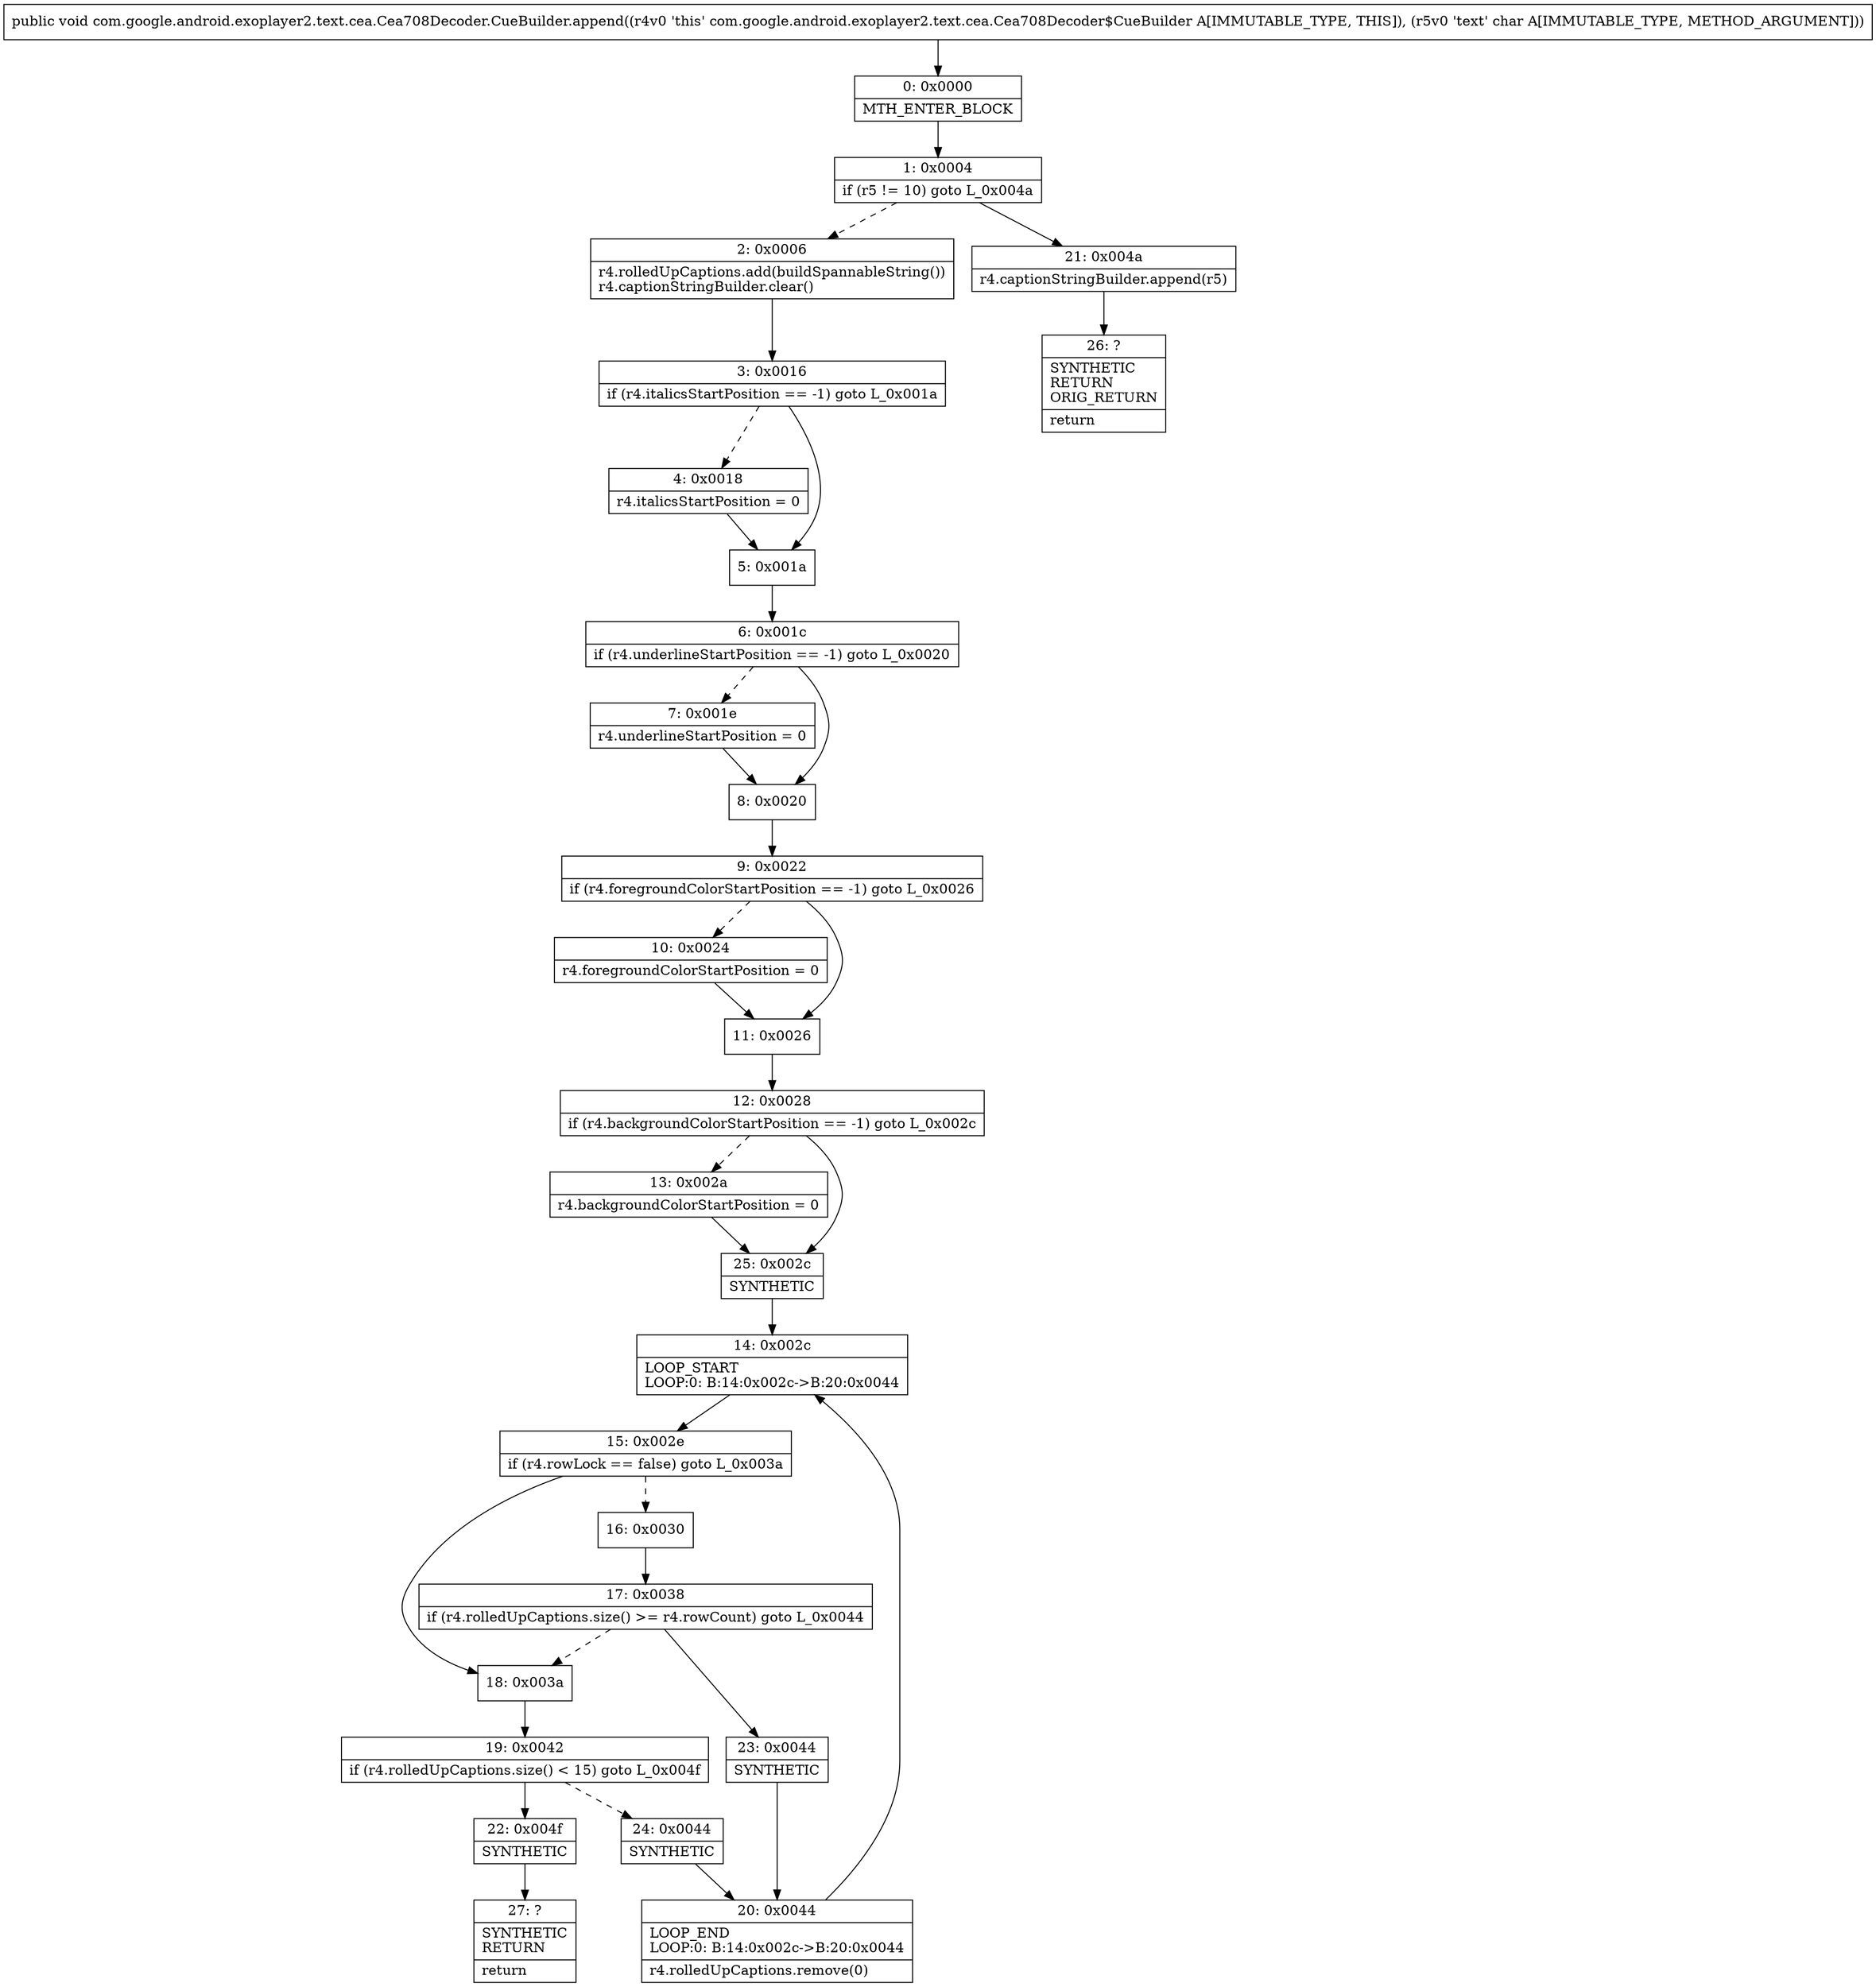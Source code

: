 digraph "CFG forcom.google.android.exoplayer2.text.cea.Cea708Decoder.CueBuilder.append(C)V" {
Node_0 [shape=record,label="{0\:\ 0x0000|MTH_ENTER_BLOCK\l}"];
Node_1 [shape=record,label="{1\:\ 0x0004|if (r5 != 10) goto L_0x004a\l}"];
Node_2 [shape=record,label="{2\:\ 0x0006|r4.rolledUpCaptions.add(buildSpannableString())\lr4.captionStringBuilder.clear()\l}"];
Node_3 [shape=record,label="{3\:\ 0x0016|if (r4.italicsStartPosition == \-1) goto L_0x001a\l}"];
Node_4 [shape=record,label="{4\:\ 0x0018|r4.italicsStartPosition = 0\l}"];
Node_5 [shape=record,label="{5\:\ 0x001a}"];
Node_6 [shape=record,label="{6\:\ 0x001c|if (r4.underlineStartPosition == \-1) goto L_0x0020\l}"];
Node_7 [shape=record,label="{7\:\ 0x001e|r4.underlineStartPosition = 0\l}"];
Node_8 [shape=record,label="{8\:\ 0x0020}"];
Node_9 [shape=record,label="{9\:\ 0x0022|if (r4.foregroundColorStartPosition == \-1) goto L_0x0026\l}"];
Node_10 [shape=record,label="{10\:\ 0x0024|r4.foregroundColorStartPosition = 0\l}"];
Node_11 [shape=record,label="{11\:\ 0x0026}"];
Node_12 [shape=record,label="{12\:\ 0x0028|if (r4.backgroundColorStartPosition == \-1) goto L_0x002c\l}"];
Node_13 [shape=record,label="{13\:\ 0x002a|r4.backgroundColorStartPosition = 0\l}"];
Node_14 [shape=record,label="{14\:\ 0x002c|LOOP_START\lLOOP:0: B:14:0x002c\-\>B:20:0x0044\l}"];
Node_15 [shape=record,label="{15\:\ 0x002e|if (r4.rowLock == false) goto L_0x003a\l}"];
Node_16 [shape=record,label="{16\:\ 0x0030}"];
Node_17 [shape=record,label="{17\:\ 0x0038|if (r4.rolledUpCaptions.size() \>= r4.rowCount) goto L_0x0044\l}"];
Node_18 [shape=record,label="{18\:\ 0x003a}"];
Node_19 [shape=record,label="{19\:\ 0x0042|if (r4.rolledUpCaptions.size() \< 15) goto L_0x004f\l}"];
Node_20 [shape=record,label="{20\:\ 0x0044|LOOP_END\lLOOP:0: B:14:0x002c\-\>B:20:0x0044\l|r4.rolledUpCaptions.remove(0)\l}"];
Node_21 [shape=record,label="{21\:\ 0x004a|r4.captionStringBuilder.append(r5)\l}"];
Node_22 [shape=record,label="{22\:\ 0x004f|SYNTHETIC\l}"];
Node_23 [shape=record,label="{23\:\ 0x0044|SYNTHETIC\l}"];
Node_24 [shape=record,label="{24\:\ 0x0044|SYNTHETIC\l}"];
Node_25 [shape=record,label="{25\:\ 0x002c|SYNTHETIC\l}"];
Node_26 [shape=record,label="{26\:\ ?|SYNTHETIC\lRETURN\lORIG_RETURN\l|return\l}"];
Node_27 [shape=record,label="{27\:\ ?|SYNTHETIC\lRETURN\l|return\l}"];
MethodNode[shape=record,label="{public void com.google.android.exoplayer2.text.cea.Cea708Decoder.CueBuilder.append((r4v0 'this' com.google.android.exoplayer2.text.cea.Cea708Decoder$CueBuilder A[IMMUTABLE_TYPE, THIS]), (r5v0 'text' char A[IMMUTABLE_TYPE, METHOD_ARGUMENT])) }"];
MethodNode -> Node_0;
Node_0 -> Node_1;
Node_1 -> Node_2[style=dashed];
Node_1 -> Node_21;
Node_2 -> Node_3;
Node_3 -> Node_4[style=dashed];
Node_3 -> Node_5;
Node_4 -> Node_5;
Node_5 -> Node_6;
Node_6 -> Node_7[style=dashed];
Node_6 -> Node_8;
Node_7 -> Node_8;
Node_8 -> Node_9;
Node_9 -> Node_10[style=dashed];
Node_9 -> Node_11;
Node_10 -> Node_11;
Node_11 -> Node_12;
Node_12 -> Node_13[style=dashed];
Node_12 -> Node_25;
Node_13 -> Node_25;
Node_14 -> Node_15;
Node_15 -> Node_16[style=dashed];
Node_15 -> Node_18;
Node_16 -> Node_17;
Node_17 -> Node_18[style=dashed];
Node_17 -> Node_23;
Node_18 -> Node_19;
Node_19 -> Node_22;
Node_19 -> Node_24[style=dashed];
Node_20 -> Node_14;
Node_21 -> Node_26;
Node_22 -> Node_27;
Node_23 -> Node_20;
Node_24 -> Node_20;
Node_25 -> Node_14;
}

